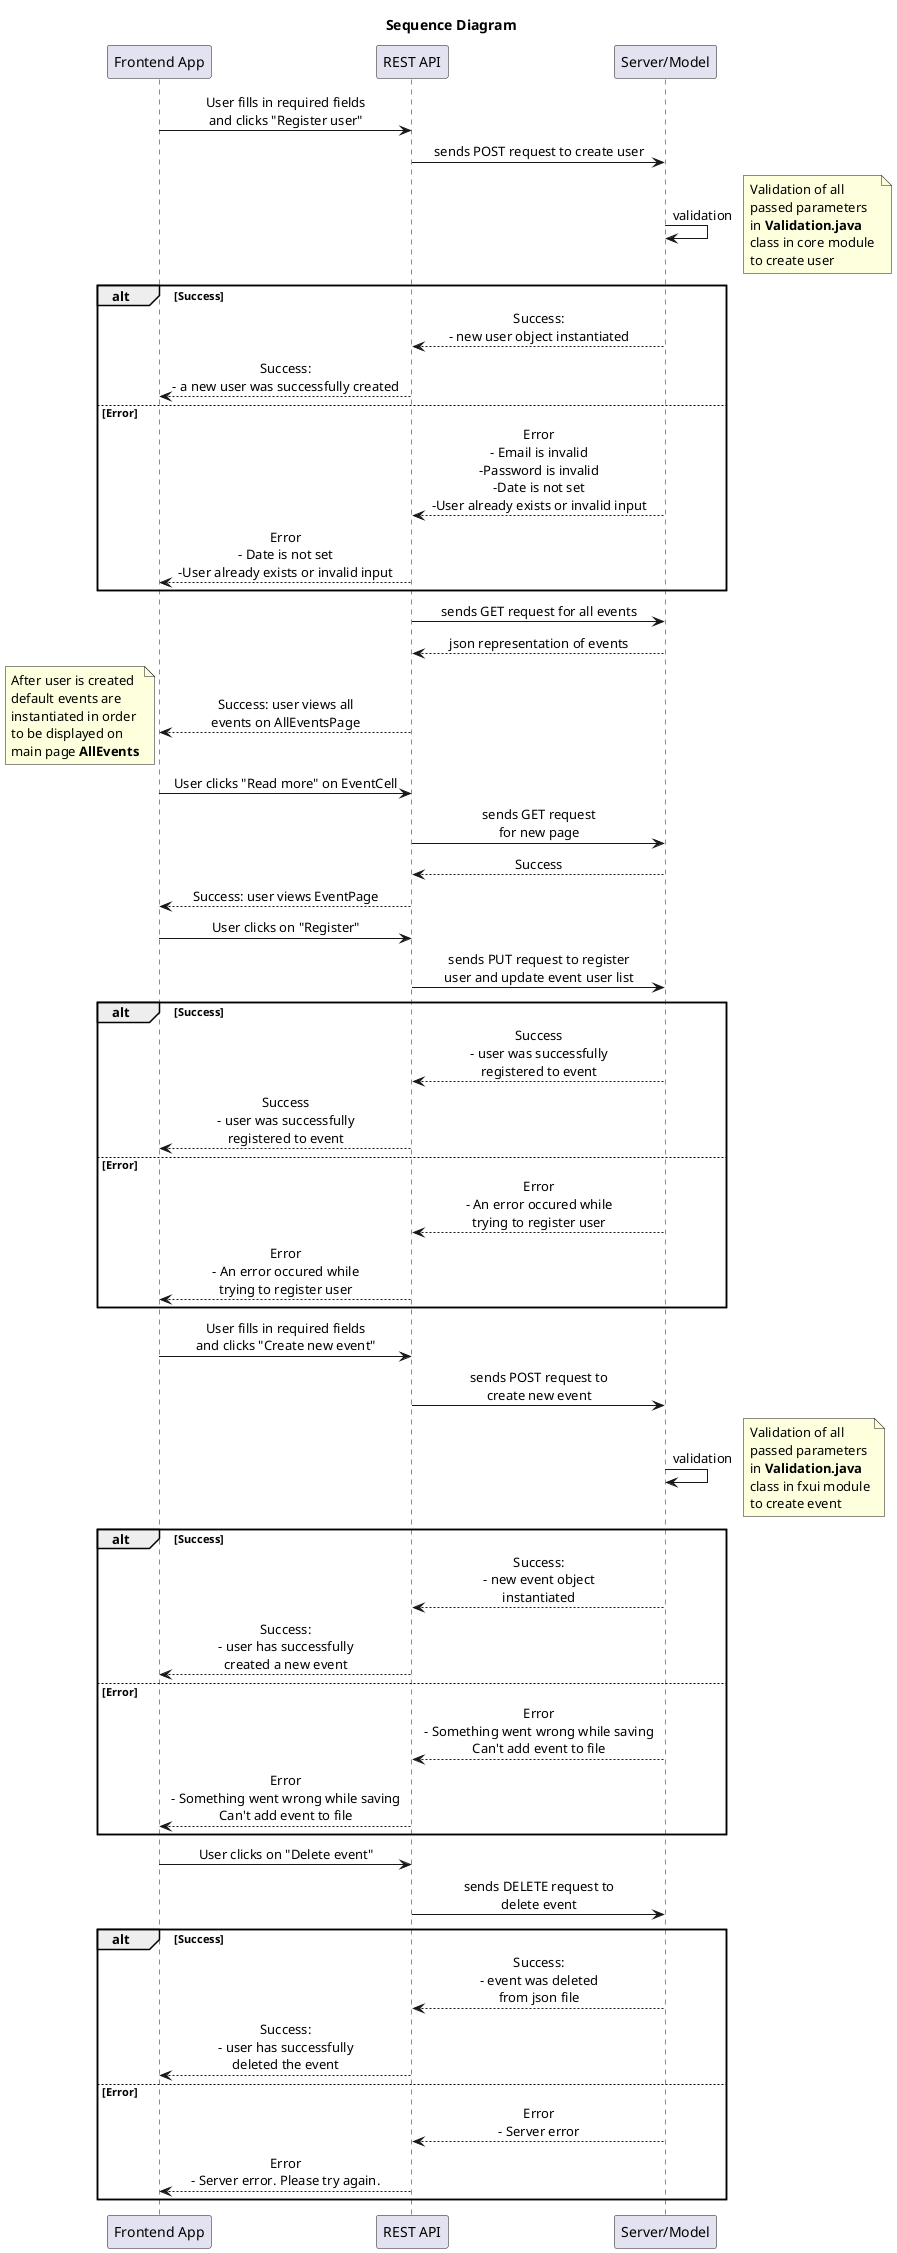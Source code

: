 @startuml Sequence Diagram - Register user and register events
title Sequence Diagram 

skinparam SequenceMessageAlignment center
participant "Frontend App" order 1
participant "REST API" order 2
participant "Server/Model" order 3

"Frontend App" -> "REST API" : User fills in required fields\nand clicks "Register user" 

"REST API" -> "Server/Model" : sends POST request to create user
"Server/Model" -> "Server/Model" : validation

note right 
    Validation of all
    passed parameters
    in **Validation.java**
    class in core module 
    to create user
end note

alt Success
"REST API" <-- "Server/Model" : Success:\n- new user object instantiated
"Frontend App" <-- "REST API" : Success:\n- a new user was successfully created
else Error
"REST API" <-- "Server/Model" : Error\n- Email is invalid\n-Password is invalid\n-Date is not set\n-User already exists or invalid input
"Frontend App" <-- "REST API" : Error\n- Date is not set\n-User already exists or invalid input
end

"REST API" -> "Server/Model" : sends GET request for all events 
"REST API" <-- "Server/Model" : json representation of events
"Frontend App" <-- "REST API" : Success: user views all\nevents on AllEventsPage

note left 
    After user is created
    default events are 
    instantiated in order
    to be displayed on 
    main page **AllEvents**
end note

"Frontend App" -> "REST API" : User clicks "Read more" on EventCell
"REST API" -> "Server/Model" : sends GET request\nfor new page 
"REST API" <-- "Server/Model" : Success
"Frontend App" <-- "REST API" : Success: user views EventPage
"Frontend App" -> "REST API" : User clicks on "Register"
"REST API" -> "Server/Model" : sends PUT request to register\nuser and update event user list

alt Success
"REST API" <-- "Server/Model" : Success\n- user was successfully\nregistered to event
"Frontend App" <-- "REST API" : Success\n- user was successfully\nregistered to event
else Error
"REST API" <-- "Server/Model" : Error\n- An error occured while\ntrying to register user
"Frontend App" <-- "REST API" : Error\n- An error occured while\ntrying to register user
end

"Frontend App" -> "REST API" : User fills in required fields\nand clicks "Create new event"
"REST API" -> "Server/Model" : sends POST request to\ncreate new event
"Server/Model" -> "Server/Model" : validation

note right 
    Validation of all
    passed parameters
    in **Validation.java**
    class in fxui module
    to create event 
end note

alt Success
"REST API" <-- "Server/Model" : Success:\n- new event object\ninstantiated
"Frontend App" <-- "REST API" : Success:\n- user has successfully\ncreated a new event
else Error
"REST API" <-- "Server/Model" : Error\n- Something went wrong while saving\nCan't add event to file
"Frontend App" <-- "REST API" : Error\n- Something went wrong while saving\nCan't add event to file
end

"Frontend App" -> "REST API" : User clicks on "Delete event"
"REST API" -> "Server/Model" : sends DELETE request to\ndelete event 

alt Success
"REST API" <-- "Server/Model" : Success:\n- event was deleted\nfrom json file 
"Frontend App" <-- "REST API" : Success:\n- user has successfully\ndeleted the event
else Error
"REST API" <-- "Server/Model" : Error\n- Server error
"Frontend App" <-- "REST API" : Error\n- Server error. Please try again.
end
@enduml